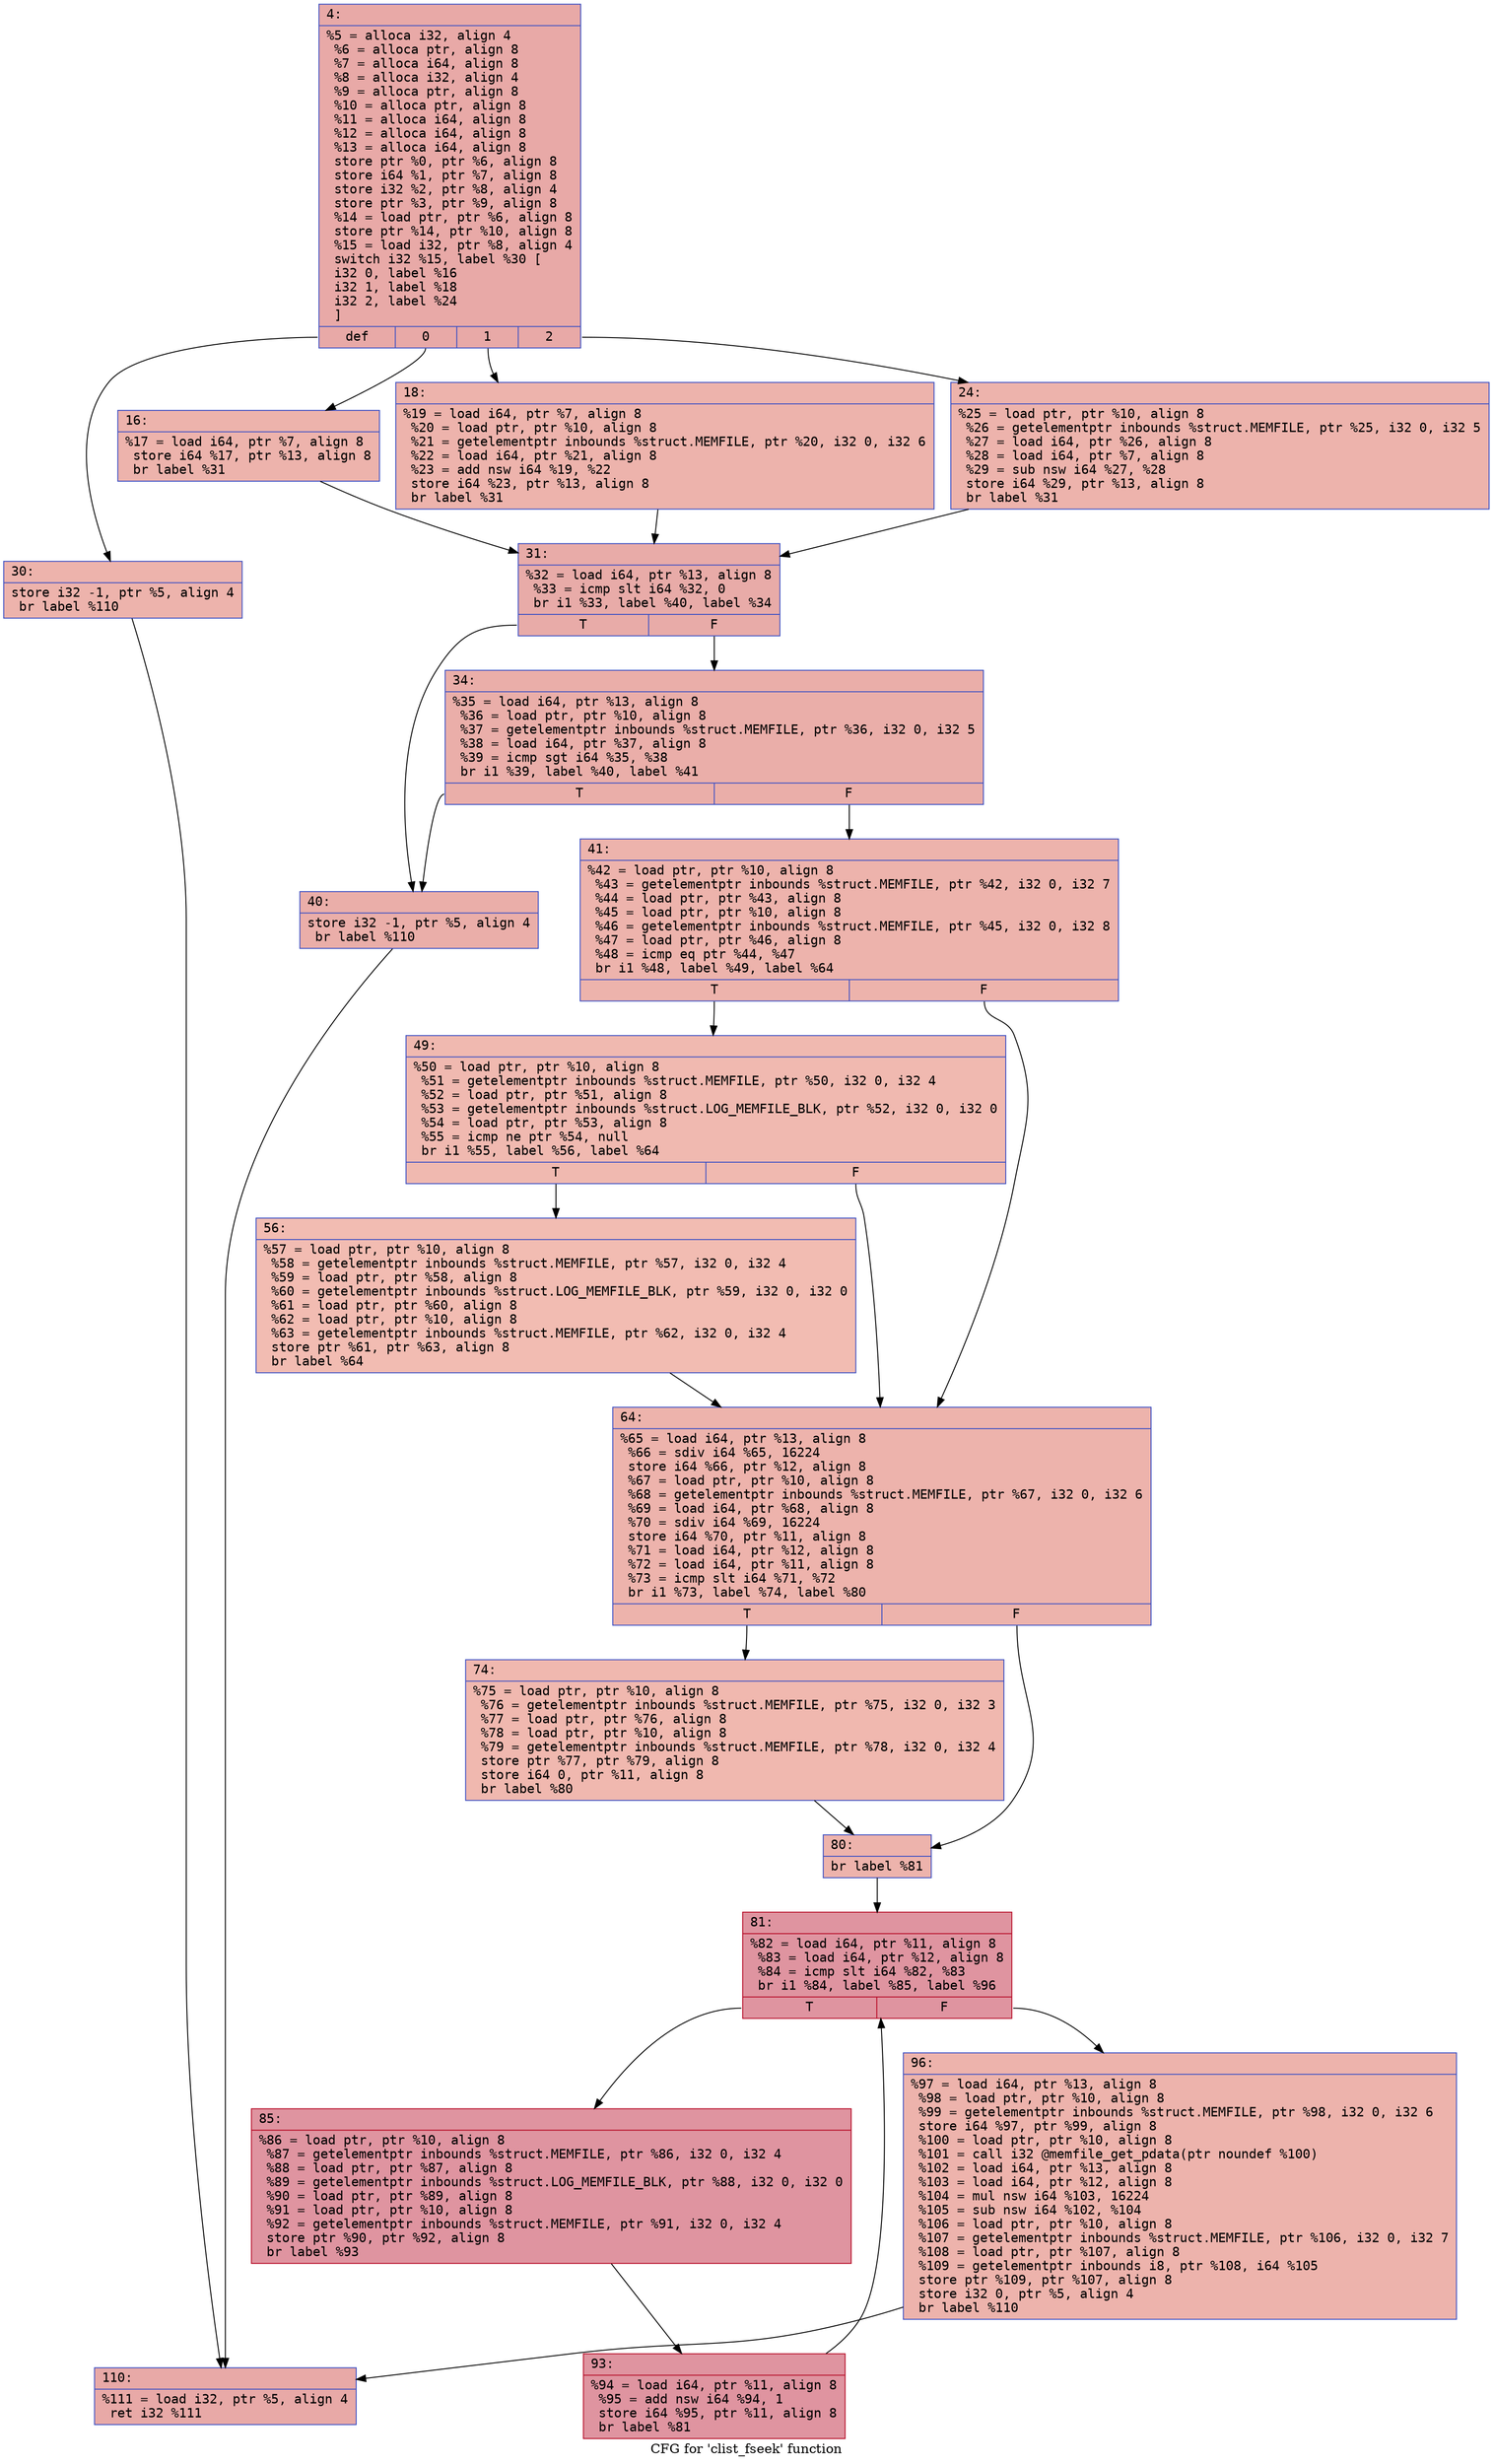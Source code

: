 digraph "CFG for 'clist_fseek' function" {
	label="CFG for 'clist_fseek' function";

	Node0x600000e1d720 [shape=record,color="#3d50c3ff", style=filled, fillcolor="#ca3b3770" fontname="Courier",label="{4:\l|  %5 = alloca i32, align 4\l  %6 = alloca ptr, align 8\l  %7 = alloca i64, align 8\l  %8 = alloca i32, align 4\l  %9 = alloca ptr, align 8\l  %10 = alloca ptr, align 8\l  %11 = alloca i64, align 8\l  %12 = alloca i64, align 8\l  %13 = alloca i64, align 8\l  store ptr %0, ptr %6, align 8\l  store i64 %1, ptr %7, align 8\l  store i32 %2, ptr %8, align 4\l  store ptr %3, ptr %9, align 8\l  %14 = load ptr, ptr %6, align 8\l  store ptr %14, ptr %10, align 8\l  %15 = load i32, ptr %8, align 4\l  switch i32 %15, label %30 [\l    i32 0, label %16\l    i32 1, label %18\l    i32 2, label %24\l  ]\l|{<s0>def|<s1>0|<s2>1|<s3>2}}"];
	Node0x600000e1d720:s0 -> Node0x600000e1d860[tooltip="4 -> 30\nProbability 25.00%" ];
	Node0x600000e1d720:s1 -> Node0x600000e1d770[tooltip="4 -> 16\nProbability 25.00%" ];
	Node0x600000e1d720:s2 -> Node0x600000e1d7c0[tooltip="4 -> 18\nProbability 25.00%" ];
	Node0x600000e1d720:s3 -> Node0x600000e1d810[tooltip="4 -> 24\nProbability 25.00%" ];
	Node0x600000e1d770 [shape=record,color="#3d50c3ff", style=filled, fillcolor="#d6524470" fontname="Courier",label="{16:\l|  %17 = load i64, ptr %7, align 8\l  store i64 %17, ptr %13, align 8\l  br label %31\l}"];
	Node0x600000e1d770 -> Node0x600000e1d8b0[tooltip="16 -> 31\nProbability 100.00%" ];
	Node0x600000e1d7c0 [shape=record,color="#3d50c3ff", style=filled, fillcolor="#d6524470" fontname="Courier",label="{18:\l|  %19 = load i64, ptr %7, align 8\l  %20 = load ptr, ptr %10, align 8\l  %21 = getelementptr inbounds %struct.MEMFILE, ptr %20, i32 0, i32 6\l  %22 = load i64, ptr %21, align 8\l  %23 = add nsw i64 %19, %22\l  store i64 %23, ptr %13, align 8\l  br label %31\l}"];
	Node0x600000e1d7c0 -> Node0x600000e1d8b0[tooltip="18 -> 31\nProbability 100.00%" ];
	Node0x600000e1d810 [shape=record,color="#3d50c3ff", style=filled, fillcolor="#d6524470" fontname="Courier",label="{24:\l|  %25 = load ptr, ptr %10, align 8\l  %26 = getelementptr inbounds %struct.MEMFILE, ptr %25, i32 0, i32 5\l  %27 = load i64, ptr %26, align 8\l  %28 = load i64, ptr %7, align 8\l  %29 = sub nsw i64 %27, %28\l  store i64 %29, ptr %13, align 8\l  br label %31\l}"];
	Node0x600000e1d810 -> Node0x600000e1d8b0[tooltip="24 -> 31\nProbability 100.00%" ];
	Node0x600000e1d860 [shape=record,color="#3d50c3ff", style=filled, fillcolor="#d6524470" fontname="Courier",label="{30:\l|  store i32 -1, ptr %5, align 4\l  br label %110\l}"];
	Node0x600000e1d860 -> Node0x600000e1dcc0[tooltip="30 -> 110\nProbability 100.00%" ];
	Node0x600000e1d8b0 [shape=record,color="#3d50c3ff", style=filled, fillcolor="#cc403a70" fontname="Courier",label="{31:\l|  %32 = load i64, ptr %13, align 8\l  %33 = icmp slt i64 %32, 0\l  br i1 %33, label %40, label %34\l|{<s0>T|<s1>F}}"];
	Node0x600000e1d8b0:s0 -> Node0x600000e1d950[tooltip="31 -> 40\nProbability 37.50%" ];
	Node0x600000e1d8b0:s1 -> Node0x600000e1d900[tooltip="31 -> 34\nProbability 62.50%" ];
	Node0x600000e1d900 [shape=record,color="#3d50c3ff", style=filled, fillcolor="#d0473d70" fontname="Courier",label="{34:\l|  %35 = load i64, ptr %13, align 8\l  %36 = load ptr, ptr %10, align 8\l  %37 = getelementptr inbounds %struct.MEMFILE, ptr %36, i32 0, i32 5\l  %38 = load i64, ptr %37, align 8\l  %39 = icmp sgt i64 %35, %38\l  br i1 %39, label %40, label %41\l|{<s0>T|<s1>F}}"];
	Node0x600000e1d900:s0 -> Node0x600000e1d950[tooltip="34 -> 40\nProbability 50.00%" ];
	Node0x600000e1d900:s1 -> Node0x600000e1d9a0[tooltip="34 -> 41\nProbability 50.00%" ];
	Node0x600000e1d950 [shape=record,color="#3d50c3ff", style=filled, fillcolor="#d0473d70" fontname="Courier",label="{40:\l|  store i32 -1, ptr %5, align 4\l  br label %110\l}"];
	Node0x600000e1d950 -> Node0x600000e1dcc0[tooltip="40 -> 110\nProbability 100.00%" ];
	Node0x600000e1d9a0 [shape=record,color="#3d50c3ff", style=filled, fillcolor="#d6524470" fontname="Courier",label="{41:\l|  %42 = load ptr, ptr %10, align 8\l  %43 = getelementptr inbounds %struct.MEMFILE, ptr %42, i32 0, i32 7\l  %44 = load ptr, ptr %43, align 8\l  %45 = load ptr, ptr %10, align 8\l  %46 = getelementptr inbounds %struct.MEMFILE, ptr %45, i32 0, i32 8\l  %47 = load ptr, ptr %46, align 8\l  %48 = icmp eq ptr %44, %47\l  br i1 %48, label %49, label %64\l|{<s0>T|<s1>F}}"];
	Node0x600000e1d9a0:s0 -> Node0x600000e1d9f0[tooltip="41 -> 49\nProbability 37.50%" ];
	Node0x600000e1d9a0:s1 -> Node0x600000e1da90[tooltip="41 -> 64\nProbability 62.50%" ];
	Node0x600000e1d9f0 [shape=record,color="#3d50c3ff", style=filled, fillcolor="#de614d70" fontname="Courier",label="{49:\l|  %50 = load ptr, ptr %10, align 8\l  %51 = getelementptr inbounds %struct.MEMFILE, ptr %50, i32 0, i32 4\l  %52 = load ptr, ptr %51, align 8\l  %53 = getelementptr inbounds %struct.LOG_MEMFILE_BLK, ptr %52, i32 0, i32 0\l  %54 = load ptr, ptr %53, align 8\l  %55 = icmp ne ptr %54, null\l  br i1 %55, label %56, label %64\l|{<s0>T|<s1>F}}"];
	Node0x600000e1d9f0:s0 -> Node0x600000e1da40[tooltip="49 -> 56\nProbability 62.50%" ];
	Node0x600000e1d9f0:s1 -> Node0x600000e1da90[tooltip="49 -> 64\nProbability 37.50%" ];
	Node0x600000e1da40 [shape=record,color="#3d50c3ff", style=filled, fillcolor="#e1675170" fontname="Courier",label="{56:\l|  %57 = load ptr, ptr %10, align 8\l  %58 = getelementptr inbounds %struct.MEMFILE, ptr %57, i32 0, i32 4\l  %59 = load ptr, ptr %58, align 8\l  %60 = getelementptr inbounds %struct.LOG_MEMFILE_BLK, ptr %59, i32 0, i32 0\l  %61 = load ptr, ptr %60, align 8\l  %62 = load ptr, ptr %10, align 8\l  %63 = getelementptr inbounds %struct.MEMFILE, ptr %62, i32 0, i32 4\l  store ptr %61, ptr %63, align 8\l  br label %64\l}"];
	Node0x600000e1da40 -> Node0x600000e1da90[tooltip="56 -> 64\nProbability 100.00%" ];
	Node0x600000e1da90 [shape=record,color="#3d50c3ff", style=filled, fillcolor="#d6524470" fontname="Courier",label="{64:\l|  %65 = load i64, ptr %13, align 8\l  %66 = sdiv i64 %65, 16224\l  store i64 %66, ptr %12, align 8\l  %67 = load ptr, ptr %10, align 8\l  %68 = getelementptr inbounds %struct.MEMFILE, ptr %67, i32 0, i32 6\l  %69 = load i64, ptr %68, align 8\l  %70 = sdiv i64 %69, 16224\l  store i64 %70, ptr %11, align 8\l  %71 = load i64, ptr %12, align 8\l  %72 = load i64, ptr %11, align 8\l  %73 = icmp slt i64 %71, %72\l  br i1 %73, label %74, label %80\l|{<s0>T|<s1>F}}"];
	Node0x600000e1da90:s0 -> Node0x600000e1dae0[tooltip="64 -> 74\nProbability 50.00%" ];
	Node0x600000e1da90:s1 -> Node0x600000e1db30[tooltip="64 -> 80\nProbability 50.00%" ];
	Node0x600000e1dae0 [shape=record,color="#3d50c3ff", style=filled, fillcolor="#dc5d4a70" fontname="Courier",label="{74:\l|  %75 = load ptr, ptr %10, align 8\l  %76 = getelementptr inbounds %struct.MEMFILE, ptr %75, i32 0, i32 3\l  %77 = load ptr, ptr %76, align 8\l  %78 = load ptr, ptr %10, align 8\l  %79 = getelementptr inbounds %struct.MEMFILE, ptr %78, i32 0, i32 4\l  store ptr %77, ptr %79, align 8\l  store i64 0, ptr %11, align 8\l  br label %80\l}"];
	Node0x600000e1dae0 -> Node0x600000e1db30[tooltip="74 -> 80\nProbability 100.00%" ];
	Node0x600000e1db30 [shape=record,color="#3d50c3ff", style=filled, fillcolor="#d6524470" fontname="Courier",label="{80:\l|  br label %81\l}"];
	Node0x600000e1db30 -> Node0x600000e1db80[tooltip="80 -> 81\nProbability 100.00%" ];
	Node0x600000e1db80 [shape=record,color="#b70d28ff", style=filled, fillcolor="#b70d2870" fontname="Courier",label="{81:\l|  %82 = load i64, ptr %11, align 8\l  %83 = load i64, ptr %12, align 8\l  %84 = icmp slt i64 %82, %83\l  br i1 %84, label %85, label %96\l|{<s0>T|<s1>F}}"];
	Node0x600000e1db80:s0 -> Node0x600000e1dbd0[tooltip="81 -> 85\nProbability 96.88%" ];
	Node0x600000e1db80:s1 -> Node0x600000e1dc70[tooltip="81 -> 96\nProbability 3.12%" ];
	Node0x600000e1dbd0 [shape=record,color="#b70d28ff", style=filled, fillcolor="#b70d2870" fontname="Courier",label="{85:\l|  %86 = load ptr, ptr %10, align 8\l  %87 = getelementptr inbounds %struct.MEMFILE, ptr %86, i32 0, i32 4\l  %88 = load ptr, ptr %87, align 8\l  %89 = getelementptr inbounds %struct.LOG_MEMFILE_BLK, ptr %88, i32 0, i32 0\l  %90 = load ptr, ptr %89, align 8\l  %91 = load ptr, ptr %10, align 8\l  %92 = getelementptr inbounds %struct.MEMFILE, ptr %91, i32 0, i32 4\l  store ptr %90, ptr %92, align 8\l  br label %93\l}"];
	Node0x600000e1dbd0 -> Node0x600000e1dc20[tooltip="85 -> 93\nProbability 100.00%" ];
	Node0x600000e1dc20 [shape=record,color="#b70d28ff", style=filled, fillcolor="#b70d2870" fontname="Courier",label="{93:\l|  %94 = load i64, ptr %11, align 8\l  %95 = add nsw i64 %94, 1\l  store i64 %95, ptr %11, align 8\l  br label %81\l}"];
	Node0x600000e1dc20 -> Node0x600000e1db80[tooltip="93 -> 81\nProbability 100.00%" ];
	Node0x600000e1dc70 [shape=record,color="#3d50c3ff", style=filled, fillcolor="#d6524470" fontname="Courier",label="{96:\l|  %97 = load i64, ptr %13, align 8\l  %98 = load ptr, ptr %10, align 8\l  %99 = getelementptr inbounds %struct.MEMFILE, ptr %98, i32 0, i32 6\l  store i64 %97, ptr %99, align 8\l  %100 = load ptr, ptr %10, align 8\l  %101 = call i32 @memfile_get_pdata(ptr noundef %100)\l  %102 = load i64, ptr %13, align 8\l  %103 = load i64, ptr %12, align 8\l  %104 = mul nsw i64 %103, 16224\l  %105 = sub nsw i64 %102, %104\l  %106 = load ptr, ptr %10, align 8\l  %107 = getelementptr inbounds %struct.MEMFILE, ptr %106, i32 0, i32 7\l  %108 = load ptr, ptr %107, align 8\l  %109 = getelementptr inbounds i8, ptr %108, i64 %105\l  store ptr %109, ptr %107, align 8\l  store i32 0, ptr %5, align 4\l  br label %110\l}"];
	Node0x600000e1dc70 -> Node0x600000e1dcc0[tooltip="96 -> 110\nProbability 100.00%" ];
	Node0x600000e1dcc0 [shape=record,color="#3d50c3ff", style=filled, fillcolor="#ca3b3770" fontname="Courier",label="{110:\l|  %111 = load i32, ptr %5, align 4\l  ret i32 %111\l}"];
}
